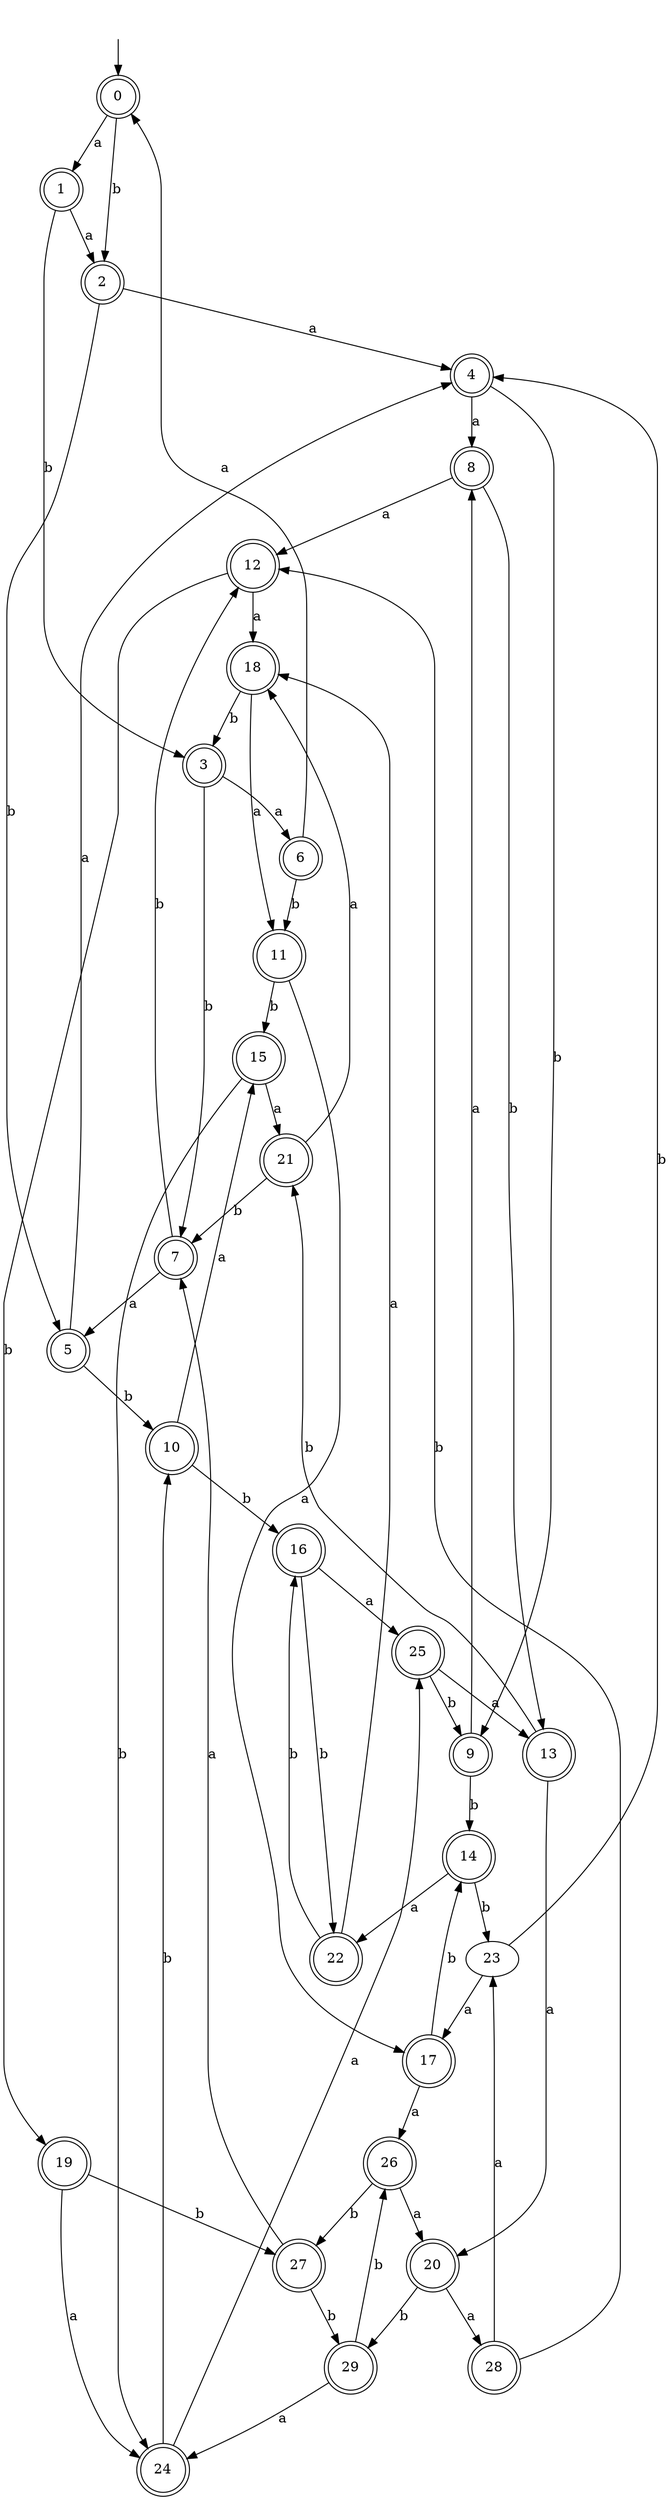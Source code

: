 digraph RandomDFA {
  __start0 [label="", shape=none];
  __start0 -> 0 [label=""];
  0 [shape=circle] [shape=doublecircle]
  0 -> 1 [label="a"]
  0 -> 2 [label="b"]
  1 [shape=doublecircle]
  1 -> 2 [label="a"]
  1 -> 3 [label="b"]
  2 [shape=doublecircle]
  2 -> 4 [label="a"]
  2 -> 5 [label="b"]
  3 [shape=doublecircle]
  3 -> 6 [label="a"]
  3 -> 7 [label="b"]
  4 [shape=doublecircle]
  4 -> 8 [label="a"]
  4 -> 9 [label="b"]
  5 [shape=doublecircle]
  5 -> 4 [label="a"]
  5 -> 10 [label="b"]
  6 [shape=doublecircle]
  6 -> 0 [label="a"]
  6 -> 11 [label="b"]
  7 [shape=doublecircle]
  7 -> 5 [label="a"]
  7 -> 12 [label="b"]
  8 [shape=doublecircle]
  8 -> 12 [label="a"]
  8 -> 13 [label="b"]
  9 [shape=doublecircle]
  9 -> 8 [label="a"]
  9 -> 14 [label="b"]
  10 [shape=doublecircle]
  10 -> 15 [label="a"]
  10 -> 16 [label="b"]
  11 [shape=doublecircle]
  11 -> 17 [label="a"]
  11 -> 15 [label="b"]
  12 [shape=doublecircle]
  12 -> 18 [label="a"]
  12 -> 19 [label="b"]
  13 [shape=doublecircle]
  13 -> 20 [label="a"]
  13 -> 21 [label="b"]
  14 [shape=doublecircle]
  14 -> 22 [label="a"]
  14 -> 23 [label="b"]
  15 [shape=doublecircle]
  15 -> 21 [label="a"]
  15 -> 24 [label="b"]
  16 [shape=doublecircle]
  16 -> 25 [label="a"]
  16 -> 22 [label="b"]
  17 [shape=doublecircle]
  17 -> 26 [label="a"]
  17 -> 14 [label="b"]
  18 [shape=doublecircle]
  18 -> 11 [label="a"]
  18 -> 3 [label="b"]
  19 [shape=doublecircle]
  19 -> 24 [label="a"]
  19 -> 27 [label="b"]
  20 [shape=doublecircle]
  20 -> 28 [label="a"]
  20 -> 29 [label="b"]
  21 [shape=doublecircle]
  21 -> 18 [label="a"]
  21 -> 7 [label="b"]
  22 [shape=doublecircle]
  22 -> 18 [label="a"]
  22 -> 16 [label="b"]
  23
  23 -> 17 [label="a"]
  23 -> 4 [label="b"]
  24 [shape=doublecircle]
  24 -> 25 [label="a"]
  24 -> 10 [label="b"]
  25 [shape=doublecircle]
  25 -> 13 [label="a"]
  25 -> 9 [label="b"]
  26 [shape=doublecircle]
  26 -> 20 [label="a"]
  26 -> 27 [label="b"]
  27 [shape=doublecircle]
  27 -> 7 [label="a"]
  27 -> 29 [label="b"]
  28 [shape=doublecircle]
  28 -> 23 [label="a"]
  28 -> 12 [label="b"]
  29 [shape=doublecircle]
  29 -> 24 [label="a"]
  29 -> 26 [label="b"]
}
